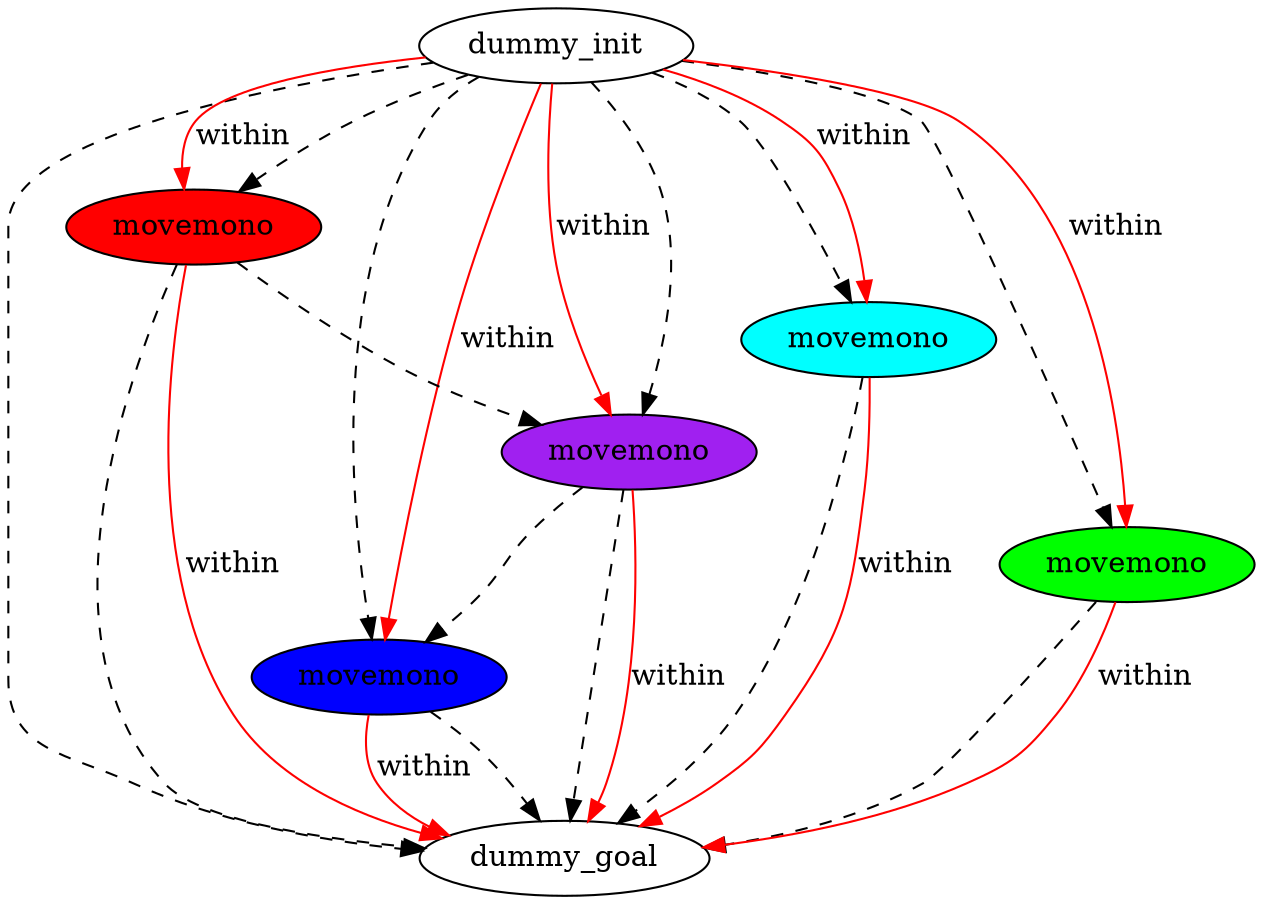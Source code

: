 digraph {
	"ef8825ad-092d-c699-6729-ef02d0e2d0d7" [label=dummy_init fillcolor=white style=filled]
	"e4fcd9e8-2490-38dd-7ece-056377260dec" [label=dummy_goal fillcolor=white style=filled]
	"e3c7bab7-1490-b032-7c75-c14afaa4f593" [label=movemono fillcolor=red style=filled]
	"8f57c122-f50a-82e8-03ec-608b5ae9d2b3" [label=movemono fillcolor=blue style=filled]
	"67f66367-be2e-5c66-9c69-383dd90afc7a" [label=movemono fillcolor=cyan style=filled]
	"3d08e9bc-4039-f3fa-1b68-d638d52ac5ce" [label=movemono fillcolor=purple style=filled]
	"902d9fe4-29db-1298-9ffb-86a2763b43b7" [label=movemono fillcolor=green style=filled]
	"8f57c122-f50a-82e8-03ec-608b5ae9d2b3" -> "e4fcd9e8-2490-38dd-7ece-056377260dec" [color=black style=dashed]
	"ef8825ad-092d-c699-6729-ef02d0e2d0d7" -> "e3c7bab7-1490-b032-7c75-c14afaa4f593" [color=black style=dashed]
	"ef8825ad-092d-c699-6729-ef02d0e2d0d7" -> "e4fcd9e8-2490-38dd-7ece-056377260dec" [color=black style=dashed]
	"e3c7bab7-1490-b032-7c75-c14afaa4f593" -> "e4fcd9e8-2490-38dd-7ece-056377260dec" [color=black style=dashed]
	"ef8825ad-092d-c699-6729-ef02d0e2d0d7" -> "8f57c122-f50a-82e8-03ec-608b5ae9d2b3" [color=black style=dashed]
	"ef8825ad-092d-c699-6729-ef02d0e2d0d7" -> "67f66367-be2e-5c66-9c69-383dd90afc7a" [color=black style=dashed]
	"902d9fe4-29db-1298-9ffb-86a2763b43b7" -> "e4fcd9e8-2490-38dd-7ece-056377260dec" [color=black style=dashed]
	"ef8825ad-092d-c699-6729-ef02d0e2d0d7" -> "3d08e9bc-4039-f3fa-1b68-d638d52ac5ce" [color=black style=dashed]
	"e3c7bab7-1490-b032-7c75-c14afaa4f593" -> "3d08e9bc-4039-f3fa-1b68-d638d52ac5ce" [color=black style=dashed]
	"3d08e9bc-4039-f3fa-1b68-d638d52ac5ce" -> "e4fcd9e8-2490-38dd-7ece-056377260dec" [color=black style=dashed]
	"ef8825ad-092d-c699-6729-ef02d0e2d0d7" -> "902d9fe4-29db-1298-9ffb-86a2763b43b7" [color=black style=dashed]
	"67f66367-be2e-5c66-9c69-383dd90afc7a" -> "e4fcd9e8-2490-38dd-7ece-056377260dec" [color=black style=dashed]
	"3d08e9bc-4039-f3fa-1b68-d638d52ac5ce" -> "8f57c122-f50a-82e8-03ec-608b5ae9d2b3" [color=black style=dashed]
	"ef8825ad-092d-c699-6729-ef02d0e2d0d7" -> "8f57c122-f50a-82e8-03ec-608b5ae9d2b3" [label=within color=red]
	"8f57c122-f50a-82e8-03ec-608b5ae9d2b3" -> "e4fcd9e8-2490-38dd-7ece-056377260dec" [label=within color=red]
	"e3c7bab7-1490-b032-7c75-c14afaa4f593" -> "e4fcd9e8-2490-38dd-7ece-056377260dec" [label=within color=red]
	"ef8825ad-092d-c699-6729-ef02d0e2d0d7" -> "3d08e9bc-4039-f3fa-1b68-d638d52ac5ce" [label=within color=red]
	"ef8825ad-092d-c699-6729-ef02d0e2d0d7" -> "e3c7bab7-1490-b032-7c75-c14afaa4f593" [label=within color=red]
	"ef8825ad-092d-c699-6729-ef02d0e2d0d7" -> "67f66367-be2e-5c66-9c69-383dd90afc7a" [label=within color=red]
	"902d9fe4-29db-1298-9ffb-86a2763b43b7" -> "e4fcd9e8-2490-38dd-7ece-056377260dec" [label=within color=red]
	"ef8825ad-092d-c699-6729-ef02d0e2d0d7" -> "902d9fe4-29db-1298-9ffb-86a2763b43b7" [label=within color=red]
	"3d08e9bc-4039-f3fa-1b68-d638d52ac5ce" -> "e4fcd9e8-2490-38dd-7ece-056377260dec" [label=within color=red]
	"67f66367-be2e-5c66-9c69-383dd90afc7a" -> "e4fcd9e8-2490-38dd-7ece-056377260dec" [label=within color=red]
}
